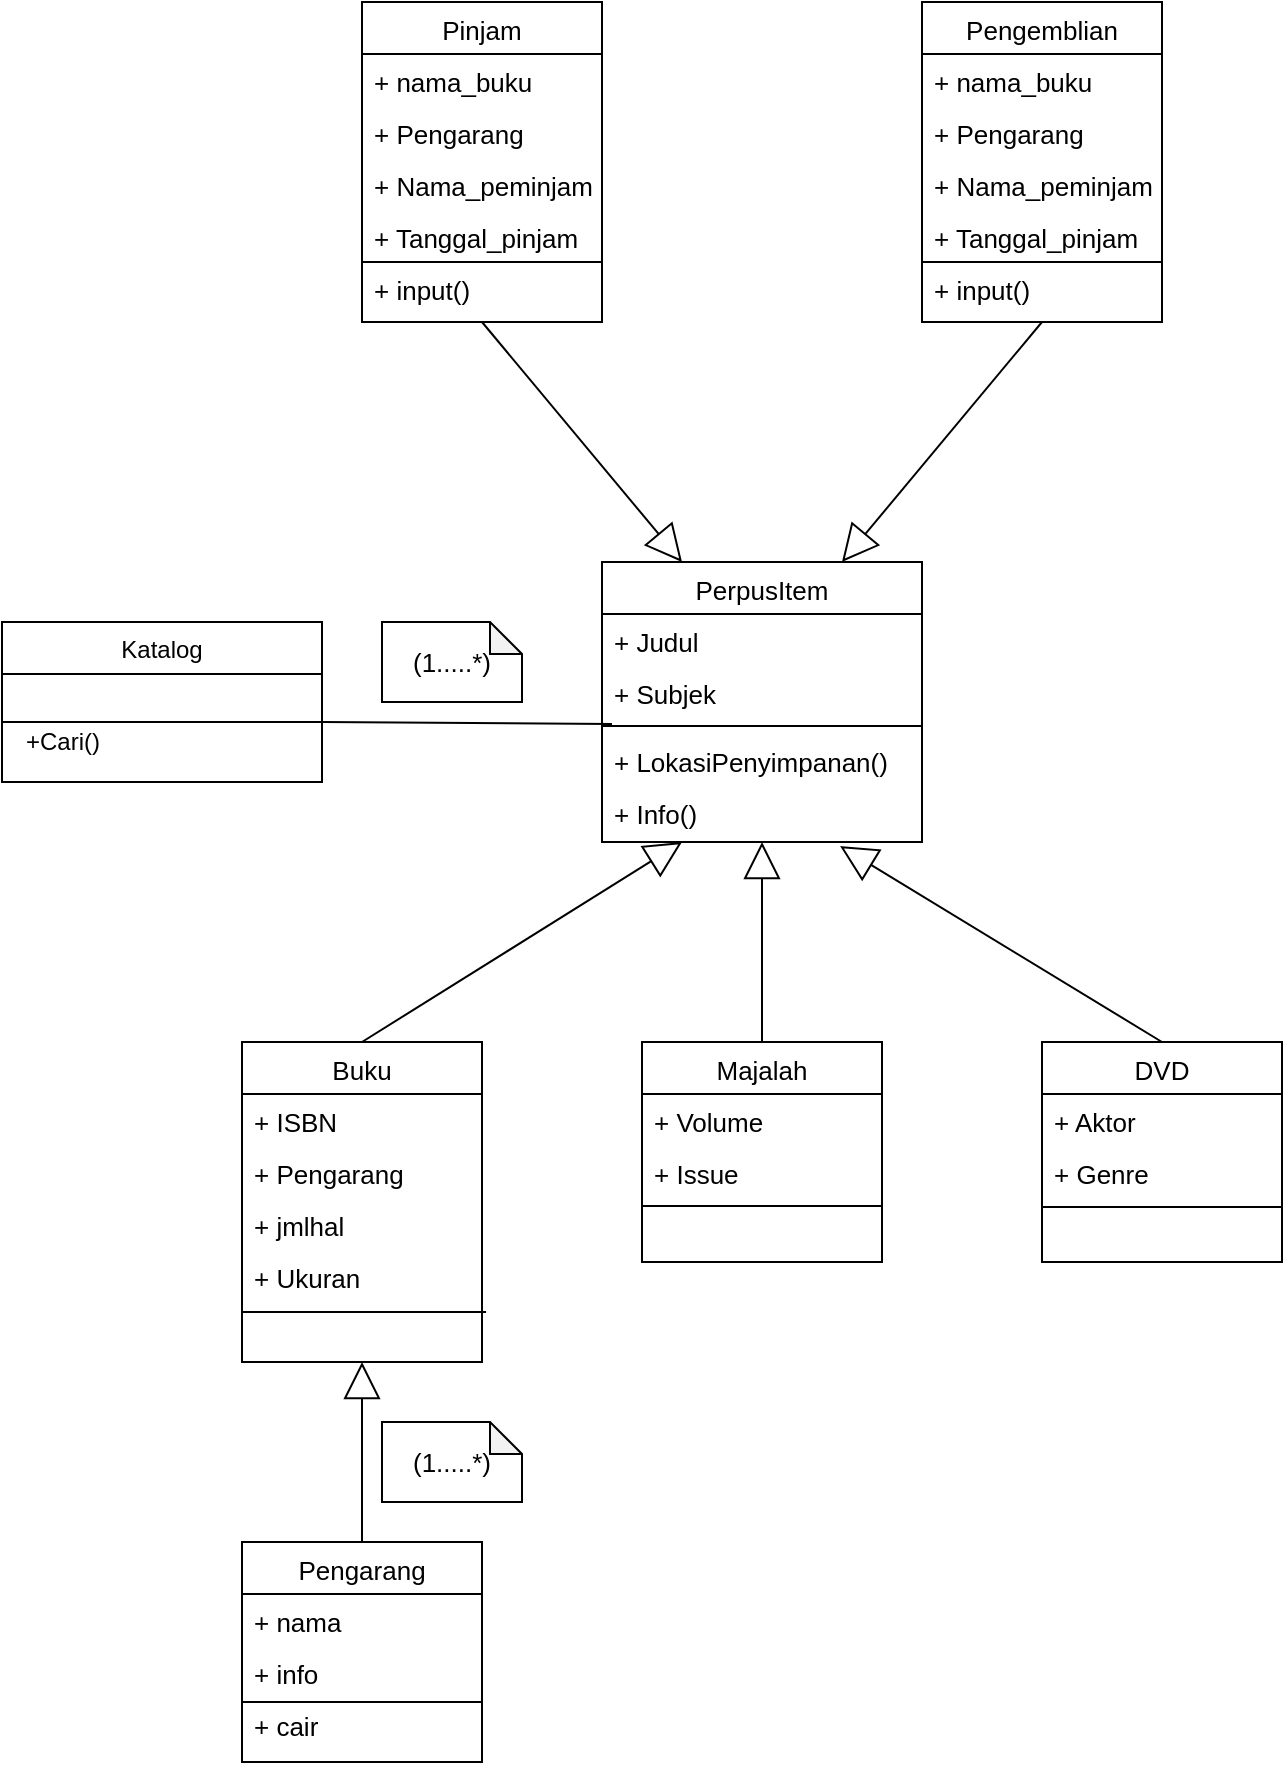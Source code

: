 <mxfile version="17.4.5" type="device"><diagram id="C5RBs43oDa-KdzZeNtuy" name="Page-1"><mxGraphModel dx="868" dy="1629" grid="1" gridSize="10" guides="1" tooltips="1" connect="1" arrows="1" fold="1" page="1" pageScale="1" pageWidth="827" pageHeight="1169" math="0" shadow="0"><root><mxCell id="WIyWlLk6GJQsqaUBKTNV-0"/><mxCell id="WIyWlLk6GJQsqaUBKTNV-1" parent="WIyWlLk6GJQsqaUBKTNV-0"/><mxCell id="zkfFHV4jXpPFQw0GAbJ--17" value="PerpusItem" style="swimlane;fontStyle=0;align=center;verticalAlign=top;childLayout=stackLayout;horizontal=1;startSize=26;horizontalStack=0;resizeParent=1;resizeLast=0;collapsible=1;marginBottom=0;rounded=0;shadow=0;strokeWidth=1;fontSize=13;" parent="WIyWlLk6GJQsqaUBKTNV-1" vertex="1"><mxGeometry x="320" y="80" width="160" height="140" as="geometry"><mxRectangle x="550" y="140" width="160" height="26" as="alternateBounds"/></mxGeometry></mxCell><mxCell id="zkfFHV4jXpPFQw0GAbJ--18" value="+ Judul" style="text;align=left;verticalAlign=top;spacingLeft=4;spacingRight=4;overflow=hidden;rotatable=0;points=[[0,0.5],[1,0.5]];portConstraint=eastwest;fontSize=13;" parent="zkfFHV4jXpPFQw0GAbJ--17" vertex="1"><mxGeometry y="26" width="160" height="26" as="geometry"/></mxCell><mxCell id="zkfFHV4jXpPFQw0GAbJ--19" value="+ Subjek" style="text;align=left;verticalAlign=top;spacingLeft=4;spacingRight=4;overflow=hidden;rotatable=0;points=[[0,0.5],[1,0.5]];portConstraint=eastwest;rounded=0;shadow=0;html=0;fontSize=13;" parent="zkfFHV4jXpPFQw0GAbJ--17" vertex="1"><mxGeometry y="52" width="160" height="26" as="geometry"/></mxCell><mxCell id="zkfFHV4jXpPFQw0GAbJ--23" value="" style="line;html=1;strokeWidth=1;align=left;verticalAlign=middle;spacingTop=-1;spacingLeft=3;spacingRight=3;rotatable=0;labelPosition=right;points=[];portConstraint=eastwest;fontSize=13;" parent="zkfFHV4jXpPFQw0GAbJ--17" vertex="1"><mxGeometry y="78" width="160" height="8" as="geometry"/></mxCell><mxCell id="zkfFHV4jXpPFQw0GAbJ--24" value="+ LokasiPenyimpanan()" style="text;align=left;verticalAlign=top;spacingLeft=4;spacingRight=4;overflow=hidden;rotatable=0;points=[[0,0.5],[1,0.5]];portConstraint=eastwest;fontSize=13;" parent="zkfFHV4jXpPFQw0GAbJ--17" vertex="1"><mxGeometry y="86" width="160" height="26" as="geometry"/></mxCell><mxCell id="zkfFHV4jXpPFQw0GAbJ--25" value="+ Info()" style="text;align=left;verticalAlign=top;spacingLeft=4;spacingRight=4;overflow=hidden;rotatable=0;points=[[0,0.5],[1,0.5]];portConstraint=eastwest;fontSize=13;" parent="zkfFHV4jXpPFQw0GAbJ--17" vertex="1"><mxGeometry y="112" width="160" height="26" as="geometry"/></mxCell><mxCell id="D7LAhO_HqblWa0NtNSa0-2" value="Katalog" style="swimlane;fontStyle=0;align=center;verticalAlign=top;childLayout=stackLayout;horizontal=1;startSize=26;horizontalStack=0;resizeParent=1;resizeLast=0;collapsible=1;marginBottom=0;rounded=0;shadow=0;strokeWidth=1;" vertex="1" parent="WIyWlLk6GJQsqaUBKTNV-1"><mxGeometry x="20" y="110" width="160" height="80" as="geometry"><mxRectangle x="550" y="140" width="160" height="26" as="alternateBounds"/></mxGeometry></mxCell><mxCell id="D7LAhO_HqblWa0NtNSa0-8" value="" style="endArrow=none;html=1;rounded=0;" edge="1" parent="WIyWlLk6GJQsqaUBKTNV-1"><mxGeometry width="50" height="50" relative="1" as="geometry"><mxPoint x="20" y="160" as="sourcePoint"/><mxPoint x="180" y="160" as="targetPoint"/></mxGeometry></mxCell><mxCell id="D7LAhO_HqblWa0NtNSa0-13" value="+Cari()" style="text;html=1;align=center;verticalAlign=middle;resizable=0;points=[];autosize=1;strokeColor=none;fillColor=none;" vertex="1" parent="WIyWlLk6GJQsqaUBKTNV-1"><mxGeometry x="25" y="160" width="50" height="20" as="geometry"/></mxCell><mxCell id="D7LAhO_HqblWa0NtNSa0-14" value="Majalah" style="swimlane;fontStyle=0;align=center;verticalAlign=top;childLayout=stackLayout;horizontal=1;startSize=26;horizontalStack=0;resizeParent=1;resizeLast=0;collapsible=1;marginBottom=0;rounded=0;shadow=0;strokeWidth=1;fontSize=13;" vertex="1" parent="WIyWlLk6GJQsqaUBKTNV-1"><mxGeometry x="340" y="320" width="120" height="110" as="geometry"><mxRectangle x="550" y="140" width="160" height="26" as="alternateBounds"/></mxGeometry></mxCell><mxCell id="D7LAhO_HqblWa0NtNSa0-15" value="+ Volume" style="text;align=left;verticalAlign=top;spacingLeft=4;spacingRight=4;overflow=hidden;rotatable=0;points=[[0,0.5],[1,0.5]];portConstraint=eastwest;fontSize=13;" vertex="1" parent="D7LAhO_HqblWa0NtNSa0-14"><mxGeometry y="26" width="120" height="26" as="geometry"/></mxCell><mxCell id="D7LAhO_HqblWa0NtNSa0-16" value="+ Issue" style="text;align=left;verticalAlign=top;spacingLeft=4;spacingRight=4;overflow=hidden;rotatable=0;points=[[0,0.5],[1,0.5]];portConstraint=eastwest;rounded=0;shadow=0;html=0;fontSize=13;" vertex="1" parent="D7LAhO_HqblWa0NtNSa0-14"><mxGeometry y="52" width="120" height="26" as="geometry"/></mxCell><mxCell id="D7LAhO_HqblWa0NtNSa0-17" value="" style="line;html=1;strokeWidth=1;align=left;verticalAlign=middle;spacingTop=-1;spacingLeft=3;spacingRight=3;rotatable=0;labelPosition=right;points=[];portConstraint=eastwest;fontSize=13;" vertex="1" parent="D7LAhO_HqblWa0NtNSa0-14"><mxGeometry y="78" width="120" height="8" as="geometry"/></mxCell><mxCell id="D7LAhO_HqblWa0NtNSa0-20" value="Buku" style="swimlane;fontStyle=0;align=center;verticalAlign=top;childLayout=stackLayout;horizontal=1;startSize=26;horizontalStack=0;resizeParent=1;resizeLast=0;collapsible=1;marginBottom=0;rounded=0;shadow=0;strokeWidth=1;fontSize=13;" vertex="1" parent="WIyWlLk6GJQsqaUBKTNV-1"><mxGeometry x="140" y="320" width="120" height="160" as="geometry"><mxRectangle x="550" y="140" width="160" height="26" as="alternateBounds"/></mxGeometry></mxCell><mxCell id="D7LAhO_HqblWa0NtNSa0-21" value="+ ISBN" style="text;align=left;verticalAlign=top;spacingLeft=4;spacingRight=4;overflow=hidden;rotatable=0;points=[[0,0.5],[1,0.5]];portConstraint=eastwest;fontSize=13;" vertex="1" parent="D7LAhO_HqblWa0NtNSa0-20"><mxGeometry y="26" width="120" height="26" as="geometry"/></mxCell><mxCell id="D7LAhO_HqblWa0NtNSa0-22" value="+ Pengarang" style="text;align=left;verticalAlign=top;spacingLeft=4;spacingRight=4;overflow=hidden;rotatable=0;points=[[0,0.5],[1,0.5]];portConstraint=eastwest;rounded=0;shadow=0;html=0;fontSize=13;" vertex="1" parent="D7LAhO_HqblWa0NtNSa0-20"><mxGeometry y="52" width="120" height="26" as="geometry"/></mxCell><mxCell id="D7LAhO_HqblWa0NtNSa0-24" value="+ jmlhal" style="text;align=left;verticalAlign=top;spacingLeft=4;spacingRight=4;overflow=hidden;rotatable=0;points=[[0,0.5],[1,0.5]];portConstraint=eastwest;rounded=0;shadow=0;html=0;fontSize=13;" vertex="1" parent="D7LAhO_HqblWa0NtNSa0-20"><mxGeometry y="78" width="120" height="26" as="geometry"/></mxCell><mxCell id="D7LAhO_HqblWa0NtNSa0-25" value="+ Ukuran" style="text;align=left;verticalAlign=top;spacingLeft=4;spacingRight=4;overflow=hidden;rotatable=0;points=[[0,0.5],[1,0.5]];portConstraint=eastwest;rounded=0;shadow=0;html=0;fontSize=13;" vertex="1" parent="D7LAhO_HqblWa0NtNSa0-20"><mxGeometry y="104" width="120" height="26" as="geometry"/></mxCell><mxCell id="D7LAhO_HqblWa0NtNSa0-26" value="" style="endArrow=none;html=1;rounded=0;entryX=1.017;entryY=1.192;entryDx=0;entryDy=0;entryPerimeter=0;fontSize=13;" edge="1" parent="D7LAhO_HqblWa0NtNSa0-20" target="D7LAhO_HqblWa0NtNSa0-25"><mxGeometry width="50" height="50" relative="1" as="geometry"><mxPoint y="135" as="sourcePoint"/><mxPoint x="190" y="110" as="targetPoint"/></mxGeometry></mxCell><mxCell id="D7LAhO_HqblWa0NtNSa0-27" value="DVD" style="swimlane;fontStyle=0;align=center;verticalAlign=top;childLayout=stackLayout;horizontal=1;startSize=26;horizontalStack=0;resizeParent=1;resizeLast=0;collapsible=1;marginBottom=0;rounded=0;shadow=0;strokeWidth=1;fontSize=13;" vertex="1" parent="WIyWlLk6GJQsqaUBKTNV-1"><mxGeometry x="540" y="320" width="120" height="110" as="geometry"><mxRectangle x="550" y="140" width="160" height="26" as="alternateBounds"/></mxGeometry></mxCell><mxCell id="D7LAhO_HqblWa0NtNSa0-28" value="+ Aktor" style="text;align=left;verticalAlign=top;spacingLeft=4;spacingRight=4;overflow=hidden;rotatable=0;points=[[0,0.5],[1,0.5]];portConstraint=eastwest;fontSize=13;" vertex="1" parent="D7LAhO_HqblWa0NtNSa0-27"><mxGeometry y="26" width="120" height="26" as="geometry"/></mxCell><mxCell id="D7LAhO_HqblWa0NtNSa0-29" value="+ Genre" style="text;align=left;verticalAlign=top;spacingLeft=4;spacingRight=4;overflow=hidden;rotatable=0;points=[[0,0.5],[1,0.5]];portConstraint=eastwest;rounded=0;shadow=0;html=0;fontSize=13;" vertex="1" parent="D7LAhO_HqblWa0NtNSa0-27"><mxGeometry y="52" width="120" height="26" as="geometry"/></mxCell><mxCell id="D7LAhO_HqblWa0NtNSa0-34" value="" style="endArrow=none;html=1;rounded=0;exitX=1;exitY=0.75;exitDx=0;exitDy=0;entryX=0;entryY=0.75;entryDx=0;entryDy=0;fontSize=13;" edge="1" parent="WIyWlLk6GJQsqaUBKTNV-1" source="D7LAhO_HqblWa0NtNSa0-27" target="D7LAhO_HqblWa0NtNSa0-27"><mxGeometry width="50" height="50" relative="1" as="geometry"><mxPoint x="280" y="380" as="sourcePoint"/><mxPoint x="330" y="330" as="targetPoint"/></mxGeometry></mxCell><mxCell id="D7LAhO_HqblWa0NtNSa0-35" value="Pinjam" style="swimlane;fontStyle=0;align=center;verticalAlign=top;childLayout=stackLayout;horizontal=1;startSize=26;horizontalStack=0;resizeParent=1;resizeLast=0;collapsible=1;marginBottom=0;rounded=0;shadow=0;strokeWidth=1;fontSize=13;" vertex="1" parent="WIyWlLk6GJQsqaUBKTNV-1"><mxGeometry x="200" y="-200" width="120" height="160" as="geometry"><mxRectangle x="550" y="140" width="160" height="26" as="alternateBounds"/></mxGeometry></mxCell><mxCell id="D7LAhO_HqblWa0NtNSa0-36" value="+ nama_buku" style="text;align=left;verticalAlign=top;spacingLeft=4;spacingRight=4;overflow=hidden;rotatable=0;points=[[0,0.5],[1,0.5]];portConstraint=eastwest;fontSize=13;" vertex="1" parent="D7LAhO_HqblWa0NtNSa0-35"><mxGeometry y="26" width="120" height="26" as="geometry"/></mxCell><mxCell id="D7LAhO_HqblWa0NtNSa0-37" value="+ Pengarang" style="text;align=left;verticalAlign=top;spacingLeft=4;spacingRight=4;overflow=hidden;rotatable=0;points=[[0,0.5],[1,0.5]];portConstraint=eastwest;rounded=0;shadow=0;html=0;fontSize=13;" vertex="1" parent="D7LAhO_HqblWa0NtNSa0-35"><mxGeometry y="52" width="120" height="26" as="geometry"/></mxCell><mxCell id="D7LAhO_HqblWa0NtNSa0-39" value="+ Nama_peminjam" style="text;align=left;verticalAlign=top;spacingLeft=4;spacingRight=4;overflow=hidden;rotatable=0;points=[[0,0.5],[1,0.5]];portConstraint=eastwest;rounded=0;shadow=0;html=0;fontSize=13;" vertex="1" parent="D7LAhO_HqblWa0NtNSa0-35"><mxGeometry y="78" width="120" height="26" as="geometry"/></mxCell><mxCell id="D7LAhO_HqblWa0NtNSa0-40" value="+ Tanggal_pinjam" style="text;align=left;verticalAlign=top;spacingLeft=4;spacingRight=4;overflow=hidden;rotatable=0;points=[[0,0.5],[1,0.5]];portConstraint=eastwest;rounded=0;shadow=0;html=0;fontSize=13;" vertex="1" parent="D7LAhO_HqblWa0NtNSa0-35"><mxGeometry y="104" width="120" height="26" as="geometry"/></mxCell><mxCell id="D7LAhO_HqblWa0NtNSa0-41" value="" style="endArrow=none;html=1;rounded=0;fontSize=13;" edge="1" parent="D7LAhO_HqblWa0NtNSa0-35"><mxGeometry width="50" height="50" relative="1" as="geometry"><mxPoint y="130" as="sourcePoint"/><mxPoint x="120" y="130" as="targetPoint"/></mxGeometry></mxCell><mxCell id="D7LAhO_HqblWa0NtNSa0-43" value="+ input()" style="text;align=left;verticalAlign=top;spacingLeft=4;spacingRight=4;overflow=hidden;rotatable=0;points=[[0,0.5],[1,0.5]];portConstraint=eastwest;rounded=0;shadow=0;html=0;fontSize=13;" vertex="1" parent="D7LAhO_HqblWa0NtNSa0-35"><mxGeometry y="130" width="120" height="20" as="geometry"/></mxCell><mxCell id="D7LAhO_HqblWa0NtNSa0-44" value="Pengemblian" style="swimlane;fontStyle=0;align=center;verticalAlign=top;childLayout=stackLayout;horizontal=1;startSize=26;horizontalStack=0;resizeParent=1;resizeLast=0;collapsible=1;marginBottom=0;rounded=0;shadow=0;strokeWidth=1;fontSize=13;" vertex="1" parent="WIyWlLk6GJQsqaUBKTNV-1"><mxGeometry x="480" y="-200" width="120" height="160" as="geometry"><mxRectangle x="550" y="140" width="160" height="26" as="alternateBounds"/></mxGeometry></mxCell><mxCell id="D7LAhO_HqblWa0NtNSa0-45" value="+ nama_buku" style="text;align=left;verticalAlign=top;spacingLeft=4;spacingRight=4;overflow=hidden;rotatable=0;points=[[0,0.5],[1,0.5]];portConstraint=eastwest;fontSize=13;" vertex="1" parent="D7LAhO_HqblWa0NtNSa0-44"><mxGeometry y="26" width="120" height="26" as="geometry"/></mxCell><mxCell id="D7LAhO_HqblWa0NtNSa0-46" value="+ Pengarang" style="text;align=left;verticalAlign=top;spacingLeft=4;spacingRight=4;overflow=hidden;rotatable=0;points=[[0,0.5],[1,0.5]];portConstraint=eastwest;rounded=0;shadow=0;html=0;fontSize=13;" vertex="1" parent="D7LAhO_HqblWa0NtNSa0-44"><mxGeometry y="52" width="120" height="26" as="geometry"/></mxCell><mxCell id="D7LAhO_HqblWa0NtNSa0-47" value="+ Nama_peminjam" style="text;align=left;verticalAlign=top;spacingLeft=4;spacingRight=4;overflow=hidden;rotatable=0;points=[[0,0.5],[1,0.5]];portConstraint=eastwest;rounded=0;shadow=0;html=0;fontSize=13;" vertex="1" parent="D7LAhO_HqblWa0NtNSa0-44"><mxGeometry y="78" width="120" height="26" as="geometry"/></mxCell><mxCell id="D7LAhO_HqblWa0NtNSa0-48" value="+ Tanggal_pinjam" style="text;align=left;verticalAlign=top;spacingLeft=4;spacingRight=4;overflow=hidden;rotatable=0;points=[[0,0.5],[1,0.5]];portConstraint=eastwest;rounded=0;shadow=0;html=0;fontSize=13;" vertex="1" parent="D7LAhO_HqblWa0NtNSa0-44"><mxGeometry y="104" width="120" height="26" as="geometry"/></mxCell><mxCell id="D7LAhO_HqblWa0NtNSa0-49" value="" style="endArrow=none;html=1;rounded=0;fontSize=13;" edge="1" parent="D7LAhO_HqblWa0NtNSa0-44"><mxGeometry width="50" height="50" relative="1" as="geometry"><mxPoint y="130" as="sourcePoint"/><mxPoint x="120" y="130" as="targetPoint"/></mxGeometry></mxCell><mxCell id="D7LAhO_HqblWa0NtNSa0-50" value="+ input()" style="text;align=left;verticalAlign=top;spacingLeft=4;spacingRight=4;overflow=hidden;rotatable=0;points=[[0,0.5],[1,0.5]];portConstraint=eastwest;rounded=0;shadow=0;html=0;fontSize=13;" vertex="1" parent="D7LAhO_HqblWa0NtNSa0-44"><mxGeometry y="130" width="120" height="20" as="geometry"/></mxCell><mxCell id="D7LAhO_HqblWa0NtNSa0-51" value="" style="endArrow=block;endSize=16;endFill=0;html=1;rounded=0;exitX=0.5;exitY=0;exitDx=0;exitDy=0;entryX=0.25;entryY=1;entryDx=0;entryDy=0;fontSize=13;" edge="1" parent="WIyWlLk6GJQsqaUBKTNV-1" source="D7LAhO_HqblWa0NtNSa0-20" target="zkfFHV4jXpPFQw0GAbJ--17"><mxGeometry width="160" relative="1" as="geometry"><mxPoint x="410" y="370" as="sourcePoint"/><mxPoint x="570" y="370" as="targetPoint"/></mxGeometry></mxCell><mxCell id="D7LAhO_HqblWa0NtNSa0-52" value="" style="endArrow=block;endSize=16;endFill=0;html=1;rounded=0;entryX=0.5;entryY=1;entryDx=0;entryDy=0;fontSize=13;" edge="1" parent="WIyWlLk6GJQsqaUBKTNV-1" target="zkfFHV4jXpPFQw0GAbJ--17"><mxGeometry width="160" relative="1" as="geometry"><mxPoint x="400" y="320" as="sourcePoint"/><mxPoint x="370" y="230" as="targetPoint"/></mxGeometry></mxCell><mxCell id="D7LAhO_HqblWa0NtNSa0-53" value="" style="endArrow=block;endSize=16;endFill=0;html=1;rounded=0;entryX=0.744;entryY=1.154;entryDx=0;entryDy=0;exitX=0.5;exitY=0;exitDx=0;exitDy=0;entryPerimeter=0;fontSize=13;" edge="1" parent="WIyWlLk6GJQsqaUBKTNV-1" source="D7LAhO_HqblWa0NtNSa0-27" target="zkfFHV4jXpPFQw0GAbJ--25"><mxGeometry width="160" relative="1" as="geometry"><mxPoint x="530" y="320" as="sourcePoint"/><mxPoint x="400" y="220" as="targetPoint"/></mxGeometry></mxCell><mxCell id="D7LAhO_HqblWa0NtNSa0-54" value="" style="endArrow=block;endSize=16;endFill=0;html=1;rounded=0;entryX=0.75;entryY=0;entryDx=0;entryDy=0;exitX=0.5;exitY=1;exitDx=0;exitDy=0;fontSize=13;" edge="1" parent="WIyWlLk6GJQsqaUBKTNV-1" source="D7LAhO_HqblWa0NtNSa0-44" target="zkfFHV4jXpPFQw0GAbJ--17"><mxGeometry width="160" relative="1" as="geometry"><mxPoint x="370" y="70" as="sourcePoint"/><mxPoint x="370" y="-30" as="targetPoint"/></mxGeometry></mxCell><mxCell id="D7LAhO_HqblWa0NtNSa0-55" value="" style="endArrow=block;endSize=16;endFill=0;html=1;rounded=0;entryX=0.25;entryY=0;entryDx=0;entryDy=0;exitX=0.5;exitY=1;exitDx=0;exitDy=0;fontSize=13;" edge="1" parent="WIyWlLk6GJQsqaUBKTNV-1" source="D7LAhO_HqblWa0NtNSa0-35" target="zkfFHV4jXpPFQw0GAbJ--17"><mxGeometry width="160" relative="1" as="geometry"><mxPoint x="550" y="-30" as="sourcePoint"/><mxPoint x="450" y="90" as="targetPoint"/></mxGeometry></mxCell><mxCell id="D7LAhO_HqblWa0NtNSa0-60" value="Pengarang" style="swimlane;fontStyle=0;align=center;verticalAlign=top;childLayout=stackLayout;horizontal=1;startSize=26;horizontalStack=0;resizeParent=1;resizeLast=0;collapsible=1;marginBottom=0;rounded=0;shadow=0;strokeWidth=1;fontSize=13;" vertex="1" parent="WIyWlLk6GJQsqaUBKTNV-1"><mxGeometry x="140" y="570" width="120" height="110" as="geometry"><mxRectangle x="550" y="140" width="160" height="26" as="alternateBounds"/></mxGeometry></mxCell><mxCell id="D7LAhO_HqblWa0NtNSa0-61" value="+ nama" style="text;align=left;verticalAlign=top;spacingLeft=4;spacingRight=4;overflow=hidden;rotatable=0;points=[[0,0.5],[1,0.5]];portConstraint=eastwest;fontSize=13;" vertex="1" parent="D7LAhO_HqblWa0NtNSa0-60"><mxGeometry y="26" width="120" height="26" as="geometry"/></mxCell><mxCell id="D7LAhO_HqblWa0NtNSa0-62" value="+ info" style="text;align=left;verticalAlign=top;spacingLeft=4;spacingRight=4;overflow=hidden;rotatable=0;points=[[0,0.5],[1,0.5]];portConstraint=eastwest;rounded=0;shadow=0;html=0;fontSize=13;" vertex="1" parent="D7LAhO_HqblWa0NtNSa0-60"><mxGeometry y="52" width="120" height="26" as="geometry"/></mxCell><mxCell id="D7LAhO_HqblWa0NtNSa0-63" value="+ cair" style="text;align=left;verticalAlign=top;spacingLeft=4;spacingRight=4;overflow=hidden;rotatable=0;points=[[0,0.5],[1,0.5]];portConstraint=eastwest;rounded=0;shadow=0;html=0;fontSize=13;" vertex="1" parent="D7LAhO_HqblWa0NtNSa0-60"><mxGeometry y="78" width="120" height="26" as="geometry"/></mxCell><mxCell id="D7LAhO_HqblWa0NtNSa0-68" value="" style="endArrow=none;html=1;rounded=0;fontSize=13;" edge="1" parent="WIyWlLk6GJQsqaUBKTNV-1"><mxGeometry width="50" height="50" relative="1" as="geometry"><mxPoint x="140" y="650" as="sourcePoint"/><mxPoint x="260" y="650" as="targetPoint"/></mxGeometry></mxCell><mxCell id="D7LAhO_HqblWa0NtNSa0-69" value="" style="endArrow=block;endSize=16;endFill=0;html=1;rounded=0;entryX=0.5;entryY=1;entryDx=0;entryDy=0;fontSize=13;" edge="1" parent="WIyWlLk6GJQsqaUBKTNV-1"><mxGeometry width="160" relative="1" as="geometry"><mxPoint x="200" y="570" as="sourcePoint"/><mxPoint x="200" y="480" as="targetPoint"/></mxGeometry></mxCell><mxCell id="D7LAhO_HqblWa0NtNSa0-70" value="" style="endArrow=none;html=1;rounded=0;entryX=0.031;entryY=0.375;entryDx=0;entryDy=0;entryPerimeter=0;fontSize=13;" edge="1" parent="WIyWlLk6GJQsqaUBKTNV-1" target="zkfFHV4jXpPFQw0GAbJ--23"><mxGeometry width="50" height="50" relative="1" as="geometry"><mxPoint x="180" y="160" as="sourcePoint"/><mxPoint x="290" y="120" as="targetPoint"/></mxGeometry></mxCell><mxCell id="D7LAhO_HqblWa0NtNSa0-71" value="(1.....*)" style="shape=note;whiteSpace=wrap;html=1;backgroundOutline=1;darkOpacity=0.05;size=16;fontSize=13;" vertex="1" parent="WIyWlLk6GJQsqaUBKTNV-1"><mxGeometry x="210" y="110" width="70" height="40" as="geometry"/></mxCell><mxCell id="D7LAhO_HqblWa0NtNSa0-72" value="(1.....*)" style="shape=note;whiteSpace=wrap;html=1;backgroundOutline=1;darkOpacity=0.05;size=16;fontSize=13;" vertex="1" parent="WIyWlLk6GJQsqaUBKTNV-1"><mxGeometry x="210" y="510" width="70" height="40" as="geometry"/></mxCell></root></mxGraphModel></diagram></mxfile>